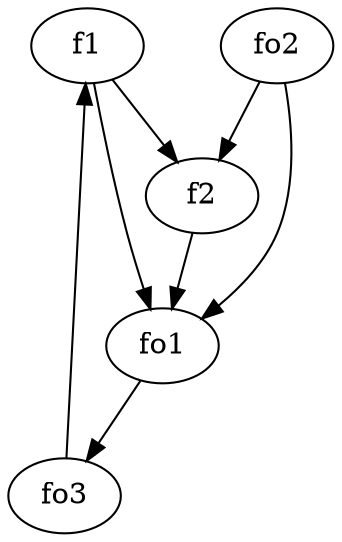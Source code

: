 strict digraph  {
f1;
f2;
fo1;
fo2;
fo3;
f1 -> fo1  [weight=2];
f1 -> f2  [weight=2];
f2 -> fo1  [weight=2];
fo1 -> fo3  [weight=2];
fo2 -> fo1  [weight=2];
fo2 -> f2  [weight=2];
fo3 -> f1  [weight=2];
}
